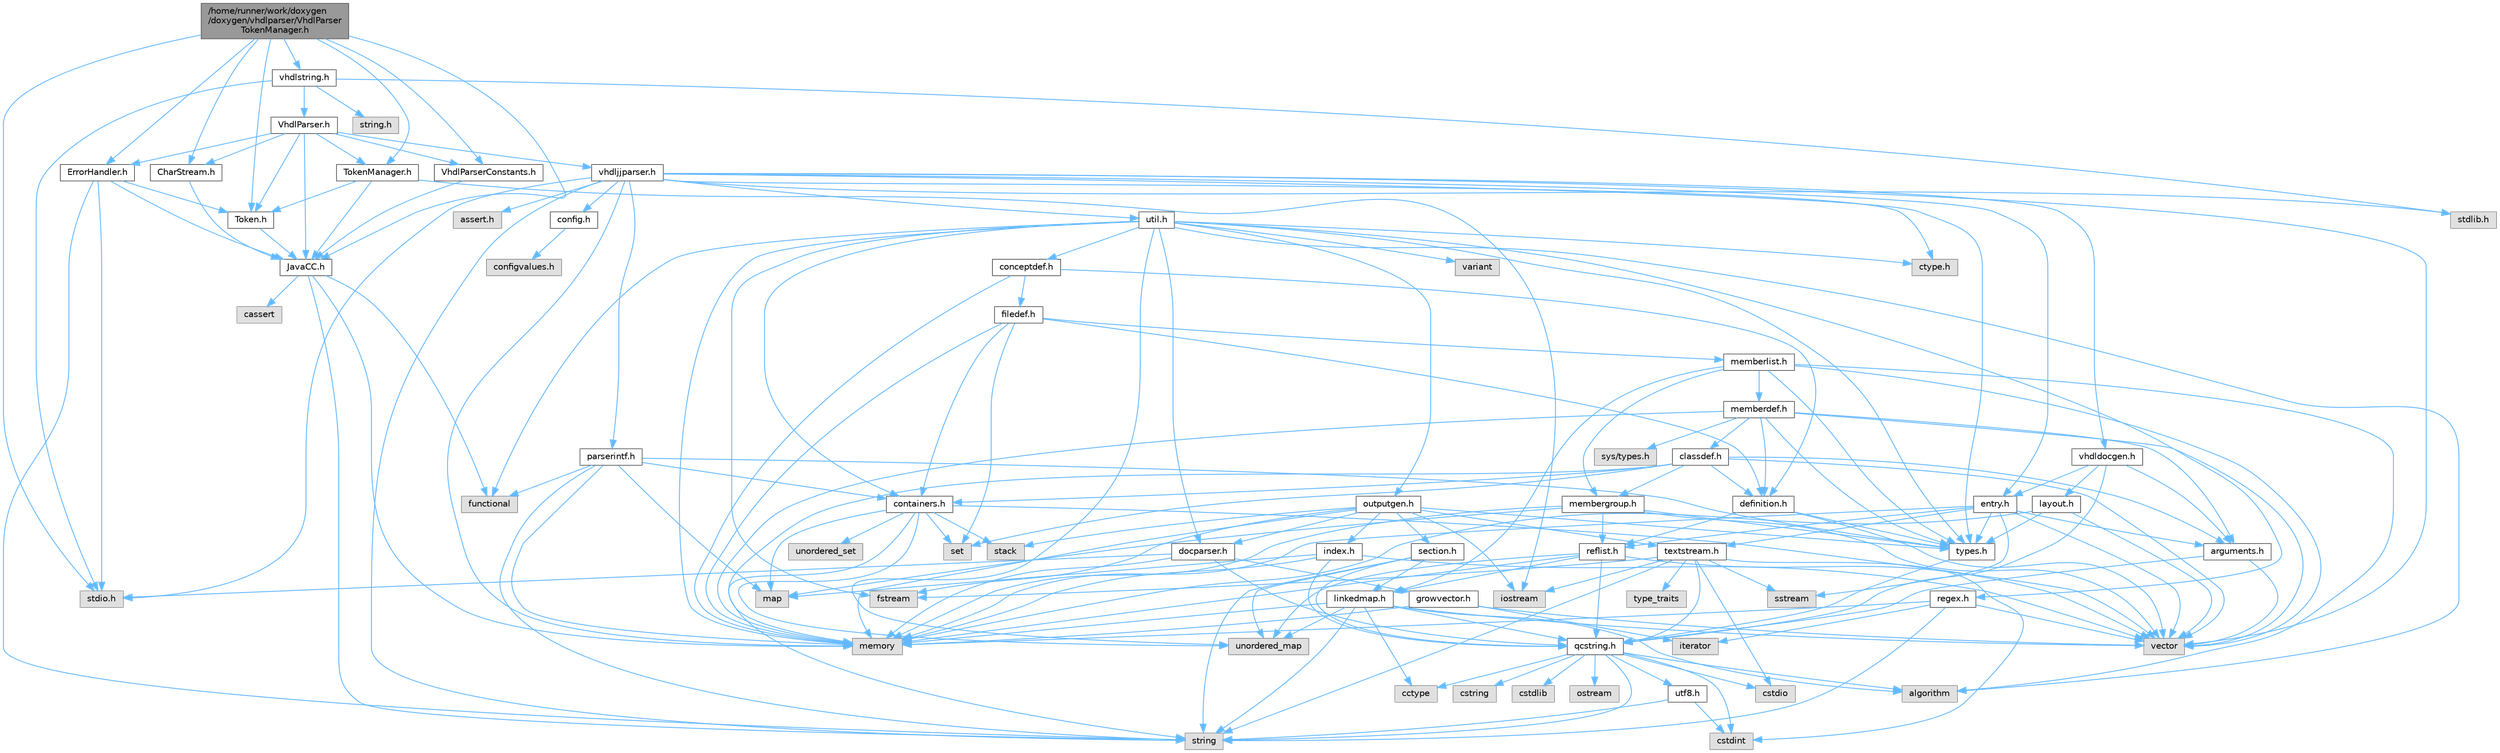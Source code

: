 digraph "/home/runner/work/doxygen/doxygen/vhdlparser/VhdlParserTokenManager.h"
{
 // INTERACTIVE_SVG=YES
 // LATEX_PDF_SIZE
  bgcolor="transparent";
  edge [fontname=Helvetica,fontsize=10,labelfontname=Helvetica,labelfontsize=10];
  node [fontname=Helvetica,fontsize=10,shape=box,height=0.2,width=0.4];
  Node1 [id="Node000001",label="/home/runner/work/doxygen\l/doxygen/vhdlparser/VhdlParser\lTokenManager.h",height=0.2,width=0.4,color="gray40", fillcolor="grey60", style="filled", fontcolor="black"];
  Node1 -> Node2 [id="edge1_Node000001_Node000002",color="steelblue1",style="solid"];
  Node2 [id="Node000002",label="stdio.h",height=0.2,width=0.4,color="grey60", fillcolor="#E0E0E0", style="filled"];
  Node1 -> Node3 [id="edge2_Node000001_Node000003",color="steelblue1",style="solid"];
  Node3 [id="Node000003",label="JavaCC.h",height=0.2,width=0.4,color="grey40", fillcolor="white", style="filled",URL="$d1/d2f/_java_c_c_8h.html",tooltip=" "];
  Node3 -> Node4 [id="edge3_Node000003_Node000004",color="steelblue1",style="solid"];
  Node4 [id="Node000004",label="string",height=0.2,width=0.4,color="grey60", fillcolor="#E0E0E0", style="filled"];
  Node3 -> Node5 [id="edge4_Node000003_Node000005",color="steelblue1",style="solid"];
  Node5 [id="Node000005",label="memory",height=0.2,width=0.4,color="grey60", fillcolor="#E0E0E0", style="filled"];
  Node3 -> Node6 [id="edge5_Node000003_Node000006",color="steelblue1",style="solid"];
  Node6 [id="Node000006",label="cassert",height=0.2,width=0.4,color="grey60", fillcolor="#E0E0E0", style="filled"];
  Node3 -> Node7 [id="edge6_Node000003_Node000007",color="steelblue1",style="solid"];
  Node7 [id="Node000007",label="functional",height=0.2,width=0.4,color="grey60", fillcolor="#E0E0E0", style="filled"];
  Node1 -> Node8 [id="edge7_Node000001_Node000008",color="steelblue1",style="solid"];
  Node8 [id="Node000008",label="CharStream.h",height=0.2,width=0.4,color="grey40", fillcolor="white", style="filled",URL="$df/ddf/_char_stream_8h.html",tooltip=" "];
  Node8 -> Node3 [id="edge8_Node000008_Node000003",color="steelblue1",style="solid"];
  Node1 -> Node9 [id="edge9_Node000001_Node000009",color="steelblue1",style="solid"];
  Node9 [id="Node000009",label="Token.h",height=0.2,width=0.4,color="grey40", fillcolor="white", style="filled",URL="$dd/dcd/_token_8h.html",tooltip=" "];
  Node9 -> Node3 [id="edge10_Node000009_Node000003",color="steelblue1",style="solid"];
  Node1 -> Node10 [id="edge11_Node000001_Node000010",color="steelblue1",style="solid"];
  Node10 [id="Node000010",label="ErrorHandler.h",height=0.2,width=0.4,color="grey40", fillcolor="white", style="filled",URL="$d3/dd5/_error_handler_8h.html",tooltip=" "];
  Node10 -> Node2 [id="edge12_Node000010_Node000002",color="steelblue1",style="solid"];
  Node10 -> Node4 [id="edge13_Node000010_Node000004",color="steelblue1",style="solid"];
  Node10 -> Node3 [id="edge14_Node000010_Node000003",color="steelblue1",style="solid"];
  Node10 -> Node9 [id="edge15_Node000010_Node000009",color="steelblue1",style="solid"];
  Node1 -> Node11 [id="edge16_Node000001_Node000011",color="steelblue1",style="solid"];
  Node11 [id="Node000011",label="TokenManager.h",height=0.2,width=0.4,color="grey40", fillcolor="white", style="filled",URL="$d4/df9/_token_manager_8h.html",tooltip=" "];
  Node11 -> Node12 [id="edge17_Node000011_Node000012",color="steelblue1",style="solid"];
  Node12 [id="Node000012",label="iostream",height=0.2,width=0.4,color="grey60", fillcolor="#E0E0E0", style="filled"];
  Node11 -> Node3 [id="edge18_Node000011_Node000003",color="steelblue1",style="solid"];
  Node11 -> Node9 [id="edge19_Node000011_Node000009",color="steelblue1",style="solid"];
  Node1 -> Node13 [id="edge20_Node000001_Node000013",color="steelblue1",style="solid"];
  Node13 [id="Node000013",label="VhdlParserConstants.h",height=0.2,width=0.4,color="grey40", fillcolor="white", style="filled",URL="$dc/d21/_vhdl_parser_constants_8h.html",tooltip=" "];
  Node13 -> Node3 [id="edge21_Node000013_Node000003",color="steelblue1",style="solid"];
  Node1 -> Node14 [id="edge22_Node000001_Node000014",color="steelblue1",style="solid"];
  Node14 [id="Node000014",label="vhdlstring.h",height=0.2,width=0.4,color="grey40", fillcolor="white", style="filled",URL="$d9/d48/vhdlstring_8h.html",tooltip=" "];
  Node14 -> Node2 [id="edge23_Node000014_Node000002",color="steelblue1",style="solid"];
  Node14 -> Node15 [id="edge24_Node000014_Node000015",color="steelblue1",style="solid"];
  Node15 [id="Node000015",label="stdlib.h",height=0.2,width=0.4,color="grey60", fillcolor="#E0E0E0", style="filled"];
  Node14 -> Node16 [id="edge25_Node000014_Node000016",color="steelblue1",style="solid"];
  Node16 [id="Node000016",label="string.h",height=0.2,width=0.4,color="grey60", fillcolor="#E0E0E0", style="filled"];
  Node14 -> Node17 [id="edge26_Node000014_Node000017",color="steelblue1",style="solid"];
  Node17 [id="Node000017",label="VhdlParser.h",height=0.2,width=0.4,color="grey40", fillcolor="white", style="filled",URL="$d5/df9/_vhdl_parser_8h.html",tooltip=" "];
  Node17 -> Node3 [id="edge27_Node000017_Node000003",color="steelblue1",style="solid"];
  Node17 -> Node8 [id="edge28_Node000017_Node000008",color="steelblue1",style="solid"];
  Node17 -> Node9 [id="edge29_Node000017_Node000009",color="steelblue1",style="solid"];
  Node17 -> Node11 [id="edge30_Node000017_Node000011",color="steelblue1",style="solid"];
  Node17 -> Node18 [id="edge31_Node000017_Node000018",color="steelblue1",style="solid"];
  Node18 [id="Node000018",label="vhdljjparser.h",height=0.2,width=0.4,color="grey40", fillcolor="white", style="filled",URL="$d2/d55/vhdljjparser_8h.html",tooltip=" "];
  Node18 -> Node19 [id="edge32_Node000018_Node000019",color="steelblue1",style="solid"];
  Node19 [id="Node000019",label="vector",height=0.2,width=0.4,color="grey60", fillcolor="#E0E0E0", style="filled"];
  Node18 -> Node5 [id="edge33_Node000018_Node000005",color="steelblue1",style="solid"];
  Node18 -> Node4 [id="edge34_Node000018_Node000004",color="steelblue1",style="solid"];
  Node18 -> Node20 [id="edge35_Node000018_Node000020",color="steelblue1",style="solid"];
  Node20 [id="Node000020",label="parserintf.h",height=0.2,width=0.4,color="grey40", fillcolor="white", style="filled",URL="$da/d55/parserintf_8h.html",tooltip=" "];
  Node20 -> Node7 [id="edge36_Node000020_Node000007",color="steelblue1",style="solid"];
  Node20 -> Node5 [id="edge37_Node000020_Node000005",color="steelblue1",style="solid"];
  Node20 -> Node21 [id="edge38_Node000020_Node000021",color="steelblue1",style="solid"];
  Node21 [id="Node000021",label="map",height=0.2,width=0.4,color="grey60", fillcolor="#E0E0E0", style="filled"];
  Node20 -> Node4 [id="edge39_Node000020_Node000004",color="steelblue1",style="solid"];
  Node20 -> Node22 [id="edge40_Node000020_Node000022",color="steelblue1",style="solid"];
  Node22 [id="Node000022",label="types.h",height=0.2,width=0.4,color="grey40", fillcolor="white", style="filled",URL="$d9/d49/types_8h.html",tooltip="This file contains a number of basic enums and types."];
  Node22 -> Node23 [id="edge41_Node000022_Node000023",color="steelblue1",style="solid"];
  Node23 [id="Node000023",label="qcstring.h",height=0.2,width=0.4,color="grey40", fillcolor="white", style="filled",URL="$d7/d5c/qcstring_8h.html",tooltip=" "];
  Node23 -> Node4 [id="edge42_Node000023_Node000004",color="steelblue1",style="solid"];
  Node23 -> Node24 [id="edge43_Node000023_Node000024",color="steelblue1",style="solid"];
  Node24 [id="Node000024",label="algorithm",height=0.2,width=0.4,color="grey60", fillcolor="#E0E0E0", style="filled"];
  Node23 -> Node25 [id="edge44_Node000023_Node000025",color="steelblue1",style="solid"];
  Node25 [id="Node000025",label="cctype",height=0.2,width=0.4,color="grey60", fillcolor="#E0E0E0", style="filled"];
  Node23 -> Node26 [id="edge45_Node000023_Node000026",color="steelblue1",style="solid"];
  Node26 [id="Node000026",label="cstring",height=0.2,width=0.4,color="grey60", fillcolor="#E0E0E0", style="filled"];
  Node23 -> Node27 [id="edge46_Node000023_Node000027",color="steelblue1",style="solid"];
  Node27 [id="Node000027",label="cstdio",height=0.2,width=0.4,color="grey60", fillcolor="#E0E0E0", style="filled"];
  Node23 -> Node28 [id="edge47_Node000023_Node000028",color="steelblue1",style="solid"];
  Node28 [id="Node000028",label="cstdlib",height=0.2,width=0.4,color="grey60", fillcolor="#E0E0E0", style="filled"];
  Node23 -> Node29 [id="edge48_Node000023_Node000029",color="steelblue1",style="solid"];
  Node29 [id="Node000029",label="cstdint",height=0.2,width=0.4,color="grey60", fillcolor="#E0E0E0", style="filled"];
  Node23 -> Node30 [id="edge49_Node000023_Node000030",color="steelblue1",style="solid"];
  Node30 [id="Node000030",label="ostream",height=0.2,width=0.4,color="grey60", fillcolor="#E0E0E0", style="filled"];
  Node23 -> Node31 [id="edge50_Node000023_Node000031",color="steelblue1",style="solid"];
  Node31 [id="Node000031",label="utf8.h",height=0.2,width=0.4,color="grey40", fillcolor="white", style="filled",URL="$db/d7c/utf8_8h.html",tooltip="Various UTF8 related helper functions."];
  Node31 -> Node29 [id="edge51_Node000031_Node000029",color="steelblue1",style="solid"];
  Node31 -> Node4 [id="edge52_Node000031_Node000004",color="steelblue1",style="solid"];
  Node20 -> Node32 [id="edge53_Node000020_Node000032",color="steelblue1",style="solid"];
  Node32 [id="Node000032",label="containers.h",height=0.2,width=0.4,color="grey40", fillcolor="white", style="filled",URL="$d5/d75/containers_8h.html",tooltip=" "];
  Node32 -> Node19 [id="edge54_Node000032_Node000019",color="steelblue1",style="solid"];
  Node32 -> Node4 [id="edge55_Node000032_Node000004",color="steelblue1",style="solid"];
  Node32 -> Node33 [id="edge56_Node000032_Node000033",color="steelblue1",style="solid"];
  Node33 [id="Node000033",label="set",height=0.2,width=0.4,color="grey60", fillcolor="#E0E0E0", style="filled"];
  Node32 -> Node21 [id="edge57_Node000032_Node000021",color="steelblue1",style="solid"];
  Node32 -> Node34 [id="edge58_Node000032_Node000034",color="steelblue1",style="solid"];
  Node34 [id="Node000034",label="unordered_set",height=0.2,width=0.4,color="grey60", fillcolor="#E0E0E0", style="filled"];
  Node32 -> Node35 [id="edge59_Node000032_Node000035",color="steelblue1",style="solid"];
  Node35 [id="Node000035",label="unordered_map",height=0.2,width=0.4,color="grey60", fillcolor="#E0E0E0", style="filled"];
  Node32 -> Node36 [id="edge60_Node000032_Node000036",color="steelblue1",style="solid"];
  Node36 [id="Node000036",label="stack",height=0.2,width=0.4,color="grey60", fillcolor="#E0E0E0", style="filled"];
  Node18 -> Node2 [id="edge61_Node000018_Node000002",color="steelblue1",style="solid"];
  Node18 -> Node15 [id="edge62_Node000018_Node000015",color="steelblue1",style="solid"];
  Node18 -> Node37 [id="edge63_Node000018_Node000037",color="steelblue1",style="solid"];
  Node37 [id="Node000037",label="assert.h",height=0.2,width=0.4,color="grey60", fillcolor="#E0E0E0", style="filled"];
  Node18 -> Node38 [id="edge64_Node000018_Node000038",color="steelblue1",style="solid"];
  Node38 [id="Node000038",label="ctype.h",height=0.2,width=0.4,color="grey60", fillcolor="#E0E0E0", style="filled"];
  Node18 -> Node22 [id="edge65_Node000018_Node000022",color="steelblue1",style="solid"];
  Node18 -> Node39 [id="edge66_Node000018_Node000039",color="steelblue1",style="solid"];
  Node39 [id="Node000039",label="entry.h",height=0.2,width=0.4,color="grey40", fillcolor="white", style="filled",URL="$d1/dc6/entry_8h.html",tooltip=" "];
  Node39 -> Node19 [id="edge67_Node000039_Node000019",color="steelblue1",style="solid"];
  Node39 -> Node5 [id="edge68_Node000039_Node000005",color="steelblue1",style="solid"];
  Node39 -> Node40 [id="edge69_Node000039_Node000040",color="steelblue1",style="solid"];
  Node40 [id="Node000040",label="sstream",height=0.2,width=0.4,color="grey60", fillcolor="#E0E0E0", style="filled"];
  Node39 -> Node22 [id="edge70_Node000039_Node000022",color="steelblue1",style="solid"];
  Node39 -> Node41 [id="edge71_Node000039_Node000041",color="steelblue1",style="solid"];
  Node41 [id="Node000041",label="arguments.h",height=0.2,width=0.4,color="grey40", fillcolor="white", style="filled",URL="$df/d9b/arguments_8h.html",tooltip=" "];
  Node41 -> Node19 [id="edge72_Node000041_Node000019",color="steelblue1",style="solid"];
  Node41 -> Node23 [id="edge73_Node000041_Node000023",color="steelblue1",style="solid"];
  Node39 -> Node42 [id="edge74_Node000039_Node000042",color="steelblue1",style="solid"];
  Node42 [id="Node000042",label="reflist.h",height=0.2,width=0.4,color="grey40", fillcolor="white", style="filled",URL="$d1/d02/reflist_8h.html",tooltip=" "];
  Node42 -> Node19 [id="edge75_Node000042_Node000019",color="steelblue1",style="solid"];
  Node42 -> Node35 [id="edge76_Node000042_Node000035",color="steelblue1",style="solid"];
  Node42 -> Node5 [id="edge77_Node000042_Node000005",color="steelblue1",style="solid"];
  Node42 -> Node23 [id="edge78_Node000042_Node000023",color="steelblue1",style="solid"];
  Node42 -> Node43 [id="edge79_Node000042_Node000043",color="steelblue1",style="solid"];
  Node43 [id="Node000043",label="linkedmap.h",height=0.2,width=0.4,color="grey40", fillcolor="white", style="filled",URL="$da/de1/linkedmap_8h.html",tooltip=" "];
  Node43 -> Node35 [id="edge80_Node000043_Node000035",color="steelblue1",style="solid"];
  Node43 -> Node19 [id="edge81_Node000043_Node000019",color="steelblue1",style="solid"];
  Node43 -> Node5 [id="edge82_Node000043_Node000005",color="steelblue1",style="solid"];
  Node43 -> Node4 [id="edge83_Node000043_Node000004",color="steelblue1",style="solid"];
  Node43 -> Node24 [id="edge84_Node000043_Node000024",color="steelblue1",style="solid"];
  Node43 -> Node25 [id="edge85_Node000043_Node000025",color="steelblue1",style="solid"];
  Node43 -> Node23 [id="edge86_Node000043_Node000023",color="steelblue1",style="solid"];
  Node39 -> Node44 [id="edge87_Node000039_Node000044",color="steelblue1",style="solid"];
  Node44 [id="Node000044",label="textstream.h",height=0.2,width=0.4,color="grey40", fillcolor="white", style="filled",URL="$d4/d7d/textstream_8h.html",tooltip=" "];
  Node44 -> Node4 [id="edge88_Node000044_Node000004",color="steelblue1",style="solid"];
  Node44 -> Node12 [id="edge89_Node000044_Node000012",color="steelblue1",style="solid"];
  Node44 -> Node40 [id="edge90_Node000044_Node000040",color="steelblue1",style="solid"];
  Node44 -> Node29 [id="edge91_Node000044_Node000029",color="steelblue1",style="solid"];
  Node44 -> Node27 [id="edge92_Node000044_Node000027",color="steelblue1",style="solid"];
  Node44 -> Node45 [id="edge93_Node000044_Node000045",color="steelblue1",style="solid"];
  Node45 [id="Node000045",label="fstream",height=0.2,width=0.4,color="grey60", fillcolor="#E0E0E0", style="filled"];
  Node44 -> Node46 [id="edge94_Node000044_Node000046",color="steelblue1",style="solid"];
  Node46 [id="Node000046",label="type_traits",height=0.2,width=0.4,color="grey60", fillcolor="#E0E0E0", style="filled"];
  Node44 -> Node23 [id="edge95_Node000044_Node000023",color="steelblue1",style="solid"];
  Node18 -> Node47 [id="edge96_Node000018_Node000047",color="steelblue1",style="solid"];
  Node47 [id="Node000047",label="vhdldocgen.h",height=0.2,width=0.4,color="grey40", fillcolor="white", style="filled",URL="$dd/dec/vhdldocgen_8h.html",tooltip=" "];
  Node47 -> Node23 [id="edge97_Node000047_Node000023",color="steelblue1",style="solid"];
  Node47 -> Node48 [id="edge98_Node000047_Node000048",color="steelblue1",style="solid"];
  Node48 [id="Node000048",label="layout.h",height=0.2,width=0.4,color="grey40", fillcolor="white", style="filled",URL="$db/d51/layout_8h.html",tooltip=" "];
  Node48 -> Node5 [id="edge99_Node000048_Node000005",color="steelblue1",style="solid"];
  Node48 -> Node19 [id="edge100_Node000048_Node000019",color="steelblue1",style="solid"];
  Node48 -> Node22 [id="edge101_Node000048_Node000022",color="steelblue1",style="solid"];
  Node47 -> Node41 [id="edge102_Node000047_Node000041",color="steelblue1",style="solid"];
  Node47 -> Node39 [id="edge103_Node000047_Node000039",color="steelblue1",style="solid"];
  Node18 -> Node49 [id="edge104_Node000018_Node000049",color="steelblue1",style="solid"];
  Node49 [id="Node000049",label="config.h",height=0.2,width=0.4,color="grey40", fillcolor="white", style="filled",URL="$db/d16/config_8h.html",tooltip=" "];
  Node49 -> Node50 [id="edge105_Node000049_Node000050",color="steelblue1",style="solid"];
  Node50 [id="Node000050",label="configvalues.h",height=0.2,width=0.4,color="grey60", fillcolor="#E0E0E0", style="filled"];
  Node18 -> Node51 [id="edge106_Node000018_Node000051",color="steelblue1",style="solid"];
  Node51 [id="Node000051",label="util.h",height=0.2,width=0.4,color="grey40", fillcolor="white", style="filled",URL="$d8/d3c/util_8h.html",tooltip="A bunch of utility functions."];
  Node51 -> Node5 [id="edge107_Node000051_Node000005",color="steelblue1",style="solid"];
  Node51 -> Node35 [id="edge108_Node000051_Node000035",color="steelblue1",style="solid"];
  Node51 -> Node24 [id="edge109_Node000051_Node000024",color="steelblue1",style="solid"];
  Node51 -> Node7 [id="edge110_Node000051_Node000007",color="steelblue1",style="solid"];
  Node51 -> Node45 [id="edge111_Node000051_Node000045",color="steelblue1",style="solid"];
  Node51 -> Node52 [id="edge112_Node000051_Node000052",color="steelblue1",style="solid"];
  Node52 [id="Node000052",label="variant",height=0.2,width=0.4,color="grey60", fillcolor="#E0E0E0", style="filled"];
  Node51 -> Node38 [id="edge113_Node000051_Node000038",color="steelblue1",style="solid"];
  Node51 -> Node22 [id="edge114_Node000051_Node000022",color="steelblue1",style="solid"];
  Node51 -> Node53 [id="edge115_Node000051_Node000053",color="steelblue1",style="solid"];
  Node53 [id="Node000053",label="docparser.h",height=0.2,width=0.4,color="grey40", fillcolor="white", style="filled",URL="$de/d9c/docparser_8h.html",tooltip=" "];
  Node53 -> Node2 [id="edge116_Node000053_Node000002",color="steelblue1",style="solid"];
  Node53 -> Node5 [id="edge117_Node000053_Node000005",color="steelblue1",style="solid"];
  Node53 -> Node23 [id="edge118_Node000053_Node000023",color="steelblue1",style="solid"];
  Node53 -> Node54 [id="edge119_Node000053_Node000054",color="steelblue1",style="solid"];
  Node54 [id="Node000054",label="growvector.h",height=0.2,width=0.4,color="grey40", fillcolor="white", style="filled",URL="$d7/d50/growvector_8h.html",tooltip=" "];
  Node54 -> Node19 [id="edge120_Node000054_Node000019",color="steelblue1",style="solid"];
  Node54 -> Node5 [id="edge121_Node000054_Node000005",color="steelblue1",style="solid"];
  Node54 -> Node55 [id="edge122_Node000054_Node000055",color="steelblue1",style="solid"];
  Node55 [id="Node000055",label="iterator",height=0.2,width=0.4,color="grey60", fillcolor="#E0E0E0", style="filled"];
  Node51 -> Node32 [id="edge123_Node000051_Node000032",color="steelblue1",style="solid"];
  Node51 -> Node56 [id="edge124_Node000051_Node000056",color="steelblue1",style="solid"];
  Node56 [id="Node000056",label="outputgen.h",height=0.2,width=0.4,color="grey40", fillcolor="white", style="filled",URL="$df/d06/outputgen_8h.html",tooltip=" "];
  Node56 -> Node5 [id="edge125_Node000056_Node000005",color="steelblue1",style="solid"];
  Node56 -> Node36 [id="edge126_Node000056_Node000036",color="steelblue1",style="solid"];
  Node56 -> Node12 [id="edge127_Node000056_Node000012",color="steelblue1",style="solid"];
  Node56 -> Node45 [id="edge128_Node000056_Node000045",color="steelblue1",style="solid"];
  Node56 -> Node22 [id="edge129_Node000056_Node000022",color="steelblue1",style="solid"];
  Node56 -> Node57 [id="edge130_Node000056_Node000057",color="steelblue1",style="solid"];
  Node57 [id="Node000057",label="index.h",height=0.2,width=0.4,color="grey40", fillcolor="white", style="filled",URL="$d1/db5/index_8h.html",tooltip=" "];
  Node57 -> Node5 [id="edge131_Node000057_Node000005",color="steelblue1",style="solid"];
  Node57 -> Node19 [id="edge132_Node000057_Node000019",color="steelblue1",style="solid"];
  Node57 -> Node21 [id="edge133_Node000057_Node000021",color="steelblue1",style="solid"];
  Node57 -> Node23 [id="edge134_Node000057_Node000023",color="steelblue1",style="solid"];
  Node56 -> Node58 [id="edge135_Node000056_Node000058",color="steelblue1",style="solid"];
  Node58 [id="Node000058",label="section.h",height=0.2,width=0.4,color="grey40", fillcolor="white", style="filled",URL="$d1/d2a/section_8h.html",tooltip=" "];
  Node58 -> Node4 [id="edge136_Node000058_Node000004",color="steelblue1",style="solid"];
  Node58 -> Node35 [id="edge137_Node000058_Node000035",color="steelblue1",style="solid"];
  Node58 -> Node23 [id="edge138_Node000058_Node000023",color="steelblue1",style="solid"];
  Node58 -> Node43 [id="edge139_Node000058_Node000043",color="steelblue1",style="solid"];
  Node56 -> Node44 [id="edge140_Node000056_Node000044",color="steelblue1",style="solid"];
  Node56 -> Node53 [id="edge141_Node000056_Node000053",color="steelblue1",style="solid"];
  Node51 -> Node59 [id="edge142_Node000051_Node000059",color="steelblue1",style="solid"];
  Node59 [id="Node000059",label="regex.h",height=0.2,width=0.4,color="grey40", fillcolor="white", style="filled",URL="$d1/d21/regex_8h.html",tooltip=" "];
  Node59 -> Node5 [id="edge143_Node000059_Node000005",color="steelblue1",style="solid"];
  Node59 -> Node4 [id="edge144_Node000059_Node000004",color="steelblue1",style="solid"];
  Node59 -> Node19 [id="edge145_Node000059_Node000019",color="steelblue1",style="solid"];
  Node59 -> Node55 [id="edge146_Node000059_Node000055",color="steelblue1",style="solid"];
  Node51 -> Node60 [id="edge147_Node000051_Node000060",color="steelblue1",style="solid"];
  Node60 [id="Node000060",label="conceptdef.h",height=0.2,width=0.4,color="grey40", fillcolor="white", style="filled",URL="$da/df1/conceptdef_8h.html",tooltip=" "];
  Node60 -> Node5 [id="edge148_Node000060_Node000005",color="steelblue1",style="solid"];
  Node60 -> Node61 [id="edge149_Node000060_Node000061",color="steelblue1",style="solid"];
  Node61 [id="Node000061",label="definition.h",height=0.2,width=0.4,color="grey40", fillcolor="white", style="filled",URL="$df/da1/definition_8h.html",tooltip=" "];
  Node61 -> Node19 [id="edge150_Node000061_Node000019",color="steelblue1",style="solid"];
  Node61 -> Node22 [id="edge151_Node000061_Node000022",color="steelblue1",style="solid"];
  Node61 -> Node42 [id="edge152_Node000061_Node000042",color="steelblue1",style="solid"];
  Node60 -> Node62 [id="edge153_Node000060_Node000062",color="steelblue1",style="solid"];
  Node62 [id="Node000062",label="filedef.h",height=0.2,width=0.4,color="grey40", fillcolor="white", style="filled",URL="$d4/d3a/filedef_8h.html",tooltip=" "];
  Node62 -> Node5 [id="edge154_Node000062_Node000005",color="steelblue1",style="solid"];
  Node62 -> Node33 [id="edge155_Node000062_Node000033",color="steelblue1",style="solid"];
  Node62 -> Node61 [id="edge156_Node000062_Node000061",color="steelblue1",style="solid"];
  Node62 -> Node63 [id="edge157_Node000062_Node000063",color="steelblue1",style="solid"];
  Node63 [id="Node000063",label="memberlist.h",height=0.2,width=0.4,color="grey40", fillcolor="white", style="filled",URL="$dd/d78/memberlist_8h.html",tooltip=" "];
  Node63 -> Node19 [id="edge158_Node000063_Node000019",color="steelblue1",style="solid"];
  Node63 -> Node24 [id="edge159_Node000063_Node000024",color="steelblue1",style="solid"];
  Node63 -> Node64 [id="edge160_Node000063_Node000064",color="steelblue1",style="solid"];
  Node64 [id="Node000064",label="memberdef.h",height=0.2,width=0.4,color="grey40", fillcolor="white", style="filled",URL="$d4/d46/memberdef_8h.html",tooltip=" "];
  Node64 -> Node19 [id="edge161_Node000064_Node000019",color="steelblue1",style="solid"];
  Node64 -> Node5 [id="edge162_Node000064_Node000005",color="steelblue1",style="solid"];
  Node64 -> Node65 [id="edge163_Node000064_Node000065",color="steelblue1",style="solid"];
  Node65 [id="Node000065",label="sys/types.h",height=0.2,width=0.4,color="grey60", fillcolor="#E0E0E0", style="filled"];
  Node64 -> Node22 [id="edge164_Node000064_Node000022",color="steelblue1",style="solid"];
  Node64 -> Node61 [id="edge165_Node000064_Node000061",color="steelblue1",style="solid"];
  Node64 -> Node41 [id="edge166_Node000064_Node000041",color="steelblue1",style="solid"];
  Node64 -> Node66 [id="edge167_Node000064_Node000066",color="steelblue1",style="solid"];
  Node66 [id="Node000066",label="classdef.h",height=0.2,width=0.4,color="grey40", fillcolor="white", style="filled",URL="$d1/da6/classdef_8h.html",tooltip=" "];
  Node66 -> Node5 [id="edge168_Node000066_Node000005",color="steelblue1",style="solid"];
  Node66 -> Node19 [id="edge169_Node000066_Node000019",color="steelblue1",style="solid"];
  Node66 -> Node33 [id="edge170_Node000066_Node000033",color="steelblue1",style="solid"];
  Node66 -> Node32 [id="edge171_Node000066_Node000032",color="steelblue1",style="solid"];
  Node66 -> Node61 [id="edge172_Node000066_Node000061",color="steelblue1",style="solid"];
  Node66 -> Node41 [id="edge173_Node000066_Node000041",color="steelblue1",style="solid"];
  Node66 -> Node67 [id="edge174_Node000066_Node000067",color="steelblue1",style="solid"];
  Node67 [id="Node000067",label="membergroup.h",height=0.2,width=0.4,color="grey40", fillcolor="white", style="filled",URL="$d9/d11/membergroup_8h.html",tooltip=" "];
  Node67 -> Node19 [id="edge175_Node000067_Node000019",color="steelblue1",style="solid"];
  Node67 -> Node21 [id="edge176_Node000067_Node000021",color="steelblue1",style="solid"];
  Node67 -> Node5 [id="edge177_Node000067_Node000005",color="steelblue1",style="solid"];
  Node67 -> Node22 [id="edge178_Node000067_Node000022",color="steelblue1",style="solid"];
  Node67 -> Node42 [id="edge179_Node000067_Node000042",color="steelblue1",style="solid"];
  Node63 -> Node43 [id="edge180_Node000063_Node000043",color="steelblue1",style="solid"];
  Node63 -> Node22 [id="edge181_Node000063_Node000022",color="steelblue1",style="solid"];
  Node63 -> Node67 [id="edge182_Node000063_Node000067",color="steelblue1",style="solid"];
  Node62 -> Node32 [id="edge183_Node000062_Node000032",color="steelblue1",style="solid"];
  Node17 -> Node13 [id="edge184_Node000017_Node000013",color="steelblue1",style="solid"];
  Node17 -> Node10 [id="edge185_Node000017_Node000010",color="steelblue1",style="solid"];
}
